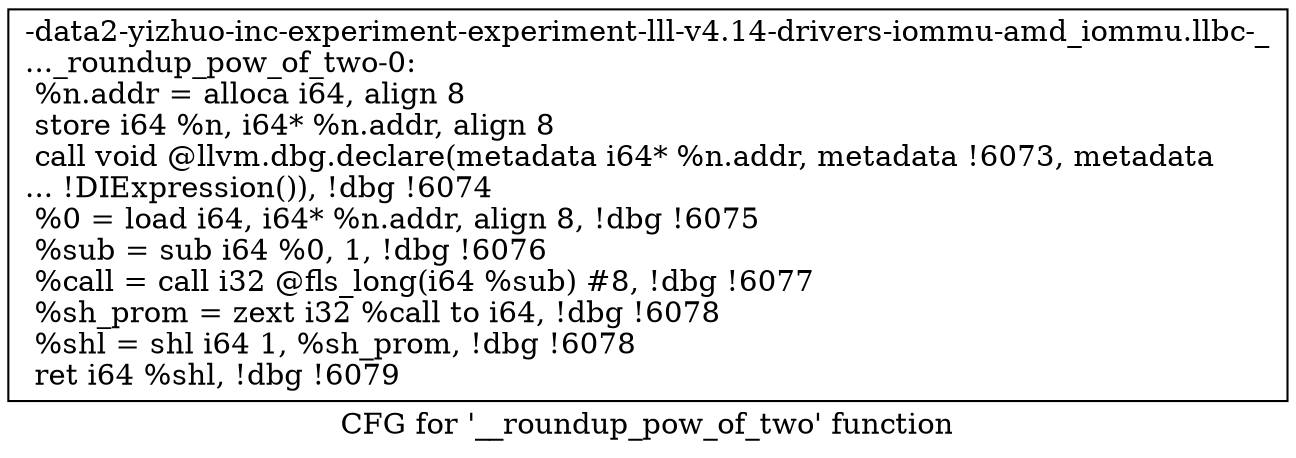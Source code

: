 digraph "CFG for '__roundup_pow_of_two' function" {
	label="CFG for '__roundup_pow_of_two' function";

	Node0x561b9495dbd0 [shape=record,label="{-data2-yizhuo-inc-experiment-experiment-lll-v4.14-drivers-iommu-amd_iommu.llbc-_\l..._roundup_pow_of_two-0:\l  %n.addr = alloca i64, align 8\l  store i64 %n, i64* %n.addr, align 8\l  call void @llvm.dbg.declare(metadata i64* %n.addr, metadata !6073, metadata\l... !DIExpression()), !dbg !6074\l  %0 = load i64, i64* %n.addr, align 8, !dbg !6075\l  %sub = sub i64 %0, 1, !dbg !6076\l  %call = call i32 @fls_long(i64 %sub) #8, !dbg !6077\l  %sh_prom = zext i32 %call to i64, !dbg !6078\l  %shl = shl i64 1, %sh_prom, !dbg !6078\l  ret i64 %shl, !dbg !6079\l}"];
}
